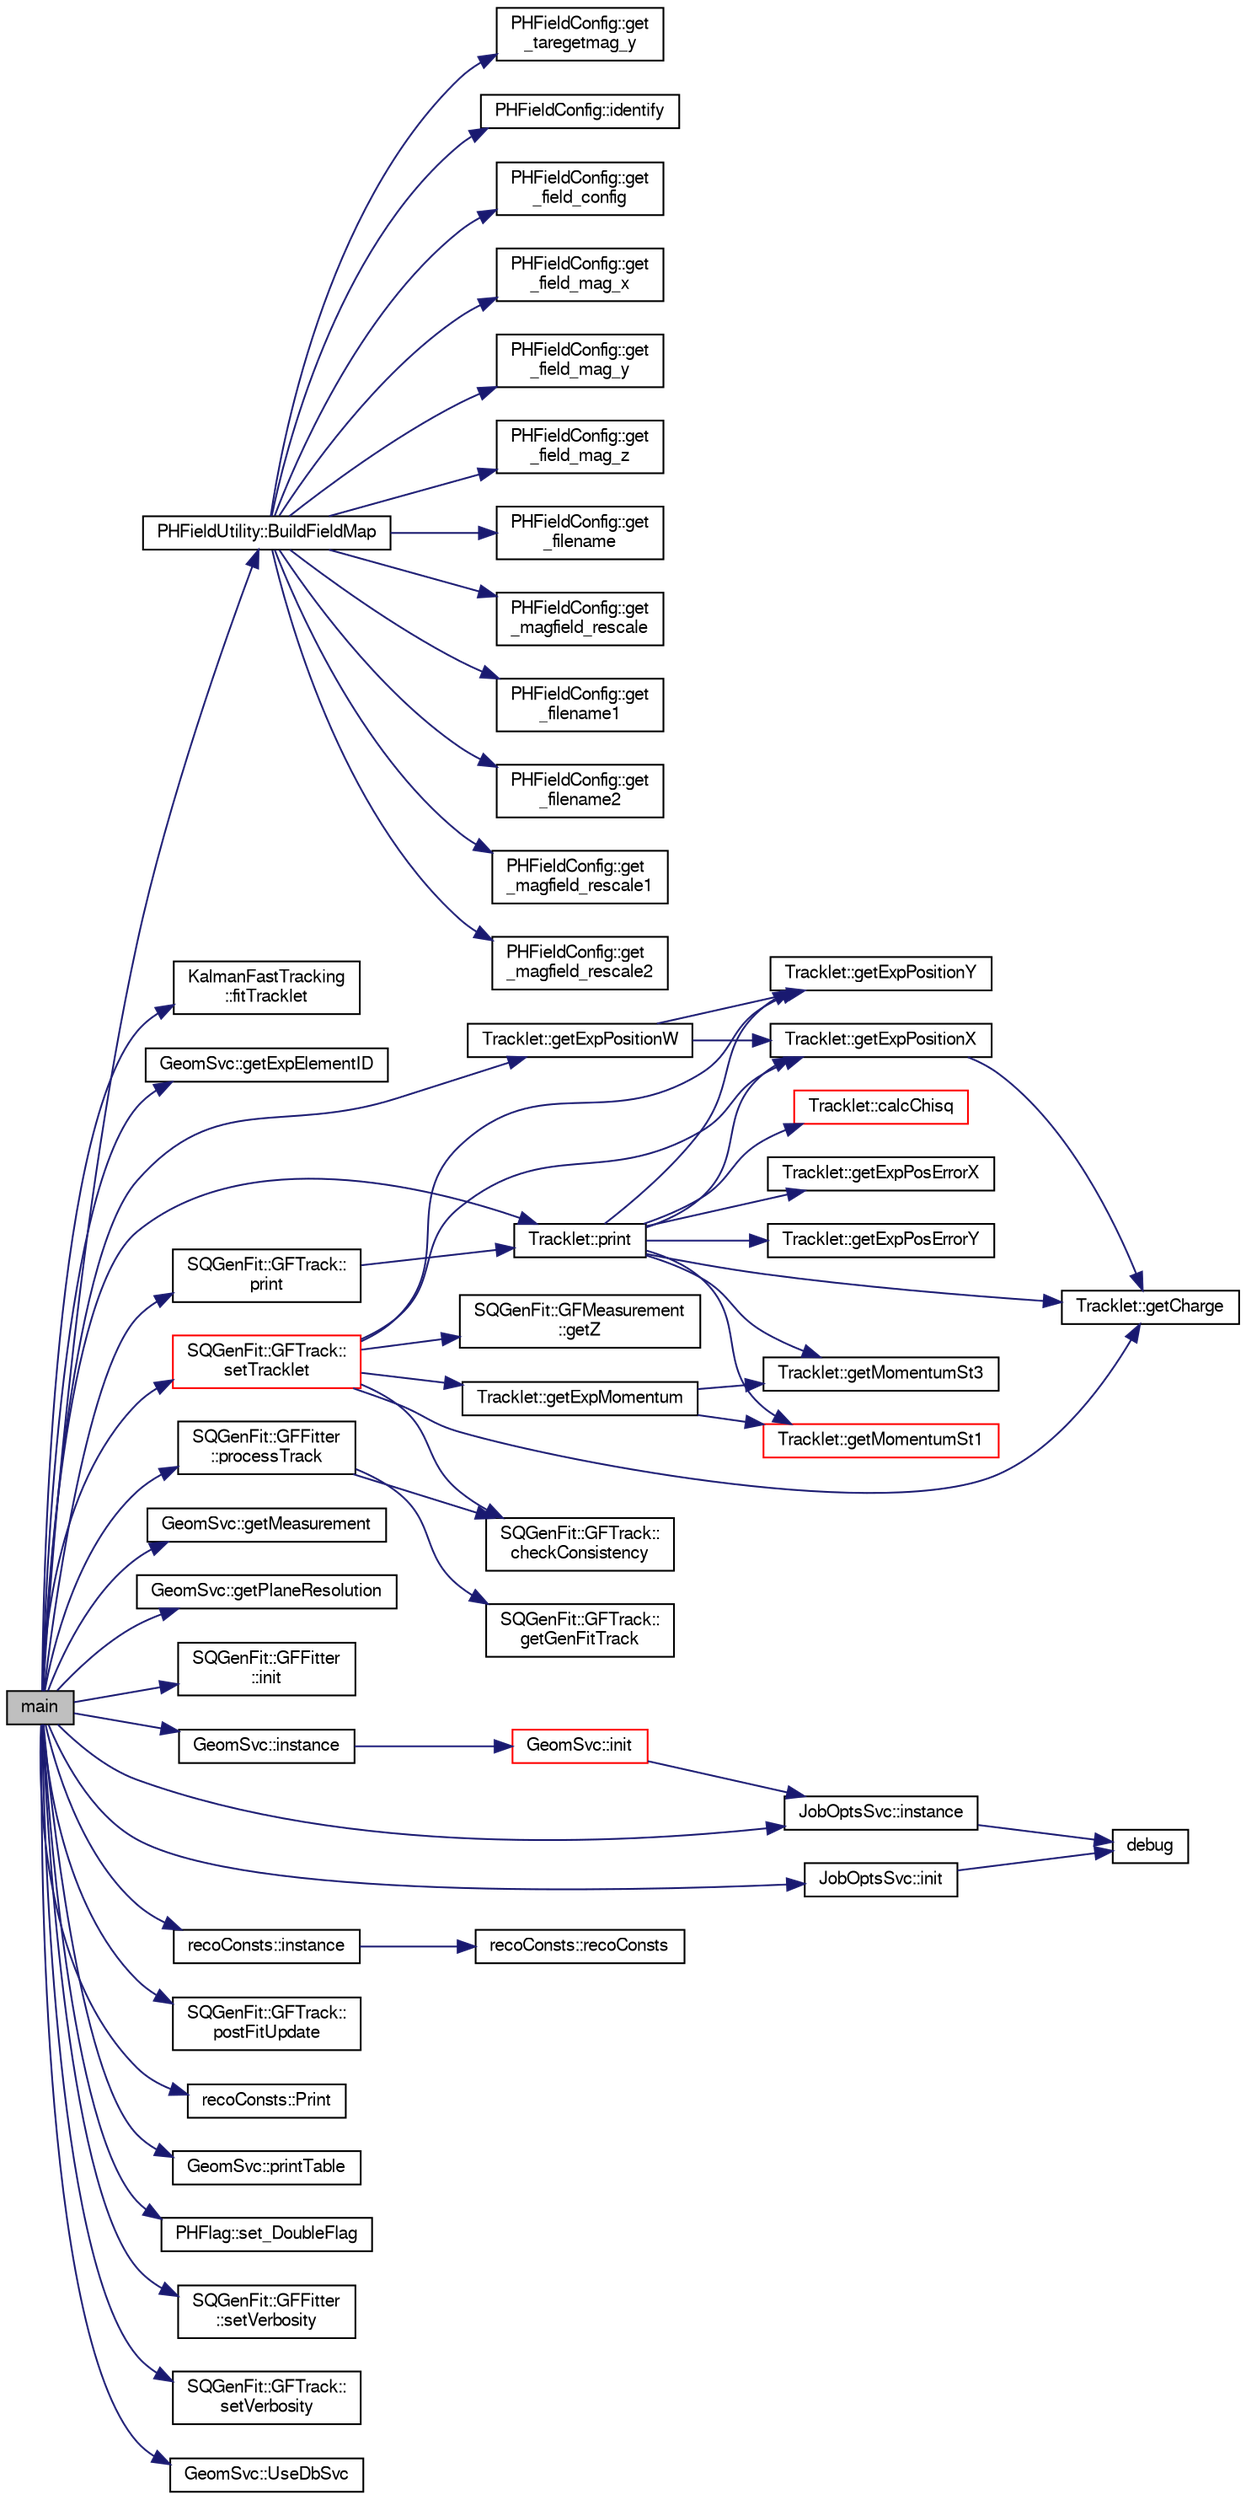 digraph "main"
{
  bgcolor="transparent";
  edge [fontname="FreeSans",fontsize="10",labelfontname="FreeSans",labelfontsize="10"];
  node [fontname="FreeSans",fontsize="10",shape=record];
  rankdir="LR";
  Node1 [label="main",height=0.2,width=0.4,color="black", fillcolor="grey75", style="filled" fontcolor="black"];
  Node1 -> Node2 [color="midnightblue",fontsize="10",style="solid",fontname="FreeSans"];
  Node2 [label="PHFieldUtility::BuildFieldMap",height=0.2,width=0.4,color="black",URL="$df/d4d/classPHFieldUtility.html#af731a02ce323b6a94e98279f2b93c124",tooltip="Build or build field map with a configuration object. "];
  Node2 -> Node3 [color="midnightblue",fontsize="10",style="solid",fontname="FreeSans"];
  Node3 [label="PHFieldConfig::identify",height=0.2,width=0.4,color="black",URL="$d9/d8c/classPHFieldConfig.html#a654b7e3f5258ab82dc39484d2f51c036"];
  Node2 -> Node4 [color="midnightblue",fontsize="10",style="solid",fontname="FreeSans"];
  Node4 [label="PHFieldConfig::get\l_field_config",height=0.2,width=0.4,color="black",URL="$d9/d8c/classPHFieldConfig.html#a2287bc9abae8496edabb7f5ac9e033f4"];
  Node2 -> Node5 [color="midnightblue",fontsize="10",style="solid",fontname="FreeSans"];
  Node5 [label="PHFieldConfig::get\l_field_mag_x",height=0.2,width=0.4,color="black",URL="$d9/d8c/classPHFieldConfig.html#aa2addffe68d9122c30aa8e2c1f05b59e",tooltip="field value in Tesla for uniform field model ONLY for PHFieldConfig_v2 "];
  Node2 -> Node6 [color="midnightblue",fontsize="10",style="solid",fontname="FreeSans"];
  Node6 [label="PHFieldConfig::get\l_field_mag_y",height=0.2,width=0.4,color="black",URL="$d9/d8c/classPHFieldConfig.html#adb0a653763be8070f91d15c9b8bee140",tooltip="field value in Tesla for uniform field model ONLY for PHFieldConfig_v2 "];
  Node2 -> Node7 [color="midnightblue",fontsize="10",style="solid",fontname="FreeSans"];
  Node7 [label="PHFieldConfig::get\l_field_mag_z",height=0.2,width=0.4,color="black",URL="$d9/d8c/classPHFieldConfig.html#a92120db0bf169fe69286812846290024",tooltip="field value in Tesla for uniform field model ONLY for PHFieldConfig_v2 "];
  Node2 -> Node8 [color="midnightblue",fontsize="10",style="solid",fontname="FreeSans"];
  Node8 [label="PHFieldConfig::get\l_filename",height=0.2,width=0.4,color="black",URL="$d9/d8c/classPHFieldConfig.html#ac2d252a6d762ef9bfcde0b3aa14ee06c"];
  Node2 -> Node9 [color="midnightblue",fontsize="10",style="solid",fontname="FreeSans"];
  Node9 [label="PHFieldConfig::get\l_magfield_rescale",height=0.2,width=0.4,color="black",URL="$d9/d8c/classPHFieldConfig.html#a799555656757d8288161e1fcd82165fa"];
  Node2 -> Node10 [color="midnightblue",fontsize="10",style="solid",fontname="FreeSans"];
  Node10 [label="PHFieldConfig::get\l_filename1",height=0.2,width=0.4,color="black",URL="$d9/d8c/classPHFieldConfig.html#a7f21e9c7ab55a08b0562e6bceeee71b8",tooltip="field value in Tesla for target field model ONLY for PHFieldConfig_v3 "];
  Node2 -> Node11 [color="midnightblue",fontsize="10",style="solid",fontname="FreeSans"];
  Node11 [label="PHFieldConfig::get\l_filename2",height=0.2,width=0.4,color="black",URL="$d9/d8c/classPHFieldConfig.html#af23e61576a09b09629718fc4bb3488b7"];
  Node2 -> Node12 [color="midnightblue",fontsize="10",style="solid",fontname="FreeSans"];
  Node12 [label="PHFieldConfig::get\l_magfield_rescale1",height=0.2,width=0.4,color="black",URL="$d9/d8c/classPHFieldConfig.html#a4a5c15170287dff90cf40124f3d6e933",tooltip="field value in Tesla for uniform field model ONLY for PHFieldConfig_v3 "];
  Node2 -> Node13 [color="midnightblue",fontsize="10",style="solid",fontname="FreeSans"];
  Node13 [label="PHFieldConfig::get\l_magfield_rescale2",height=0.2,width=0.4,color="black",URL="$d9/d8c/classPHFieldConfig.html#ac7ab87363434c9a7fe178b1ac2535cef",tooltip="field value in Tesla for uniform field model ONLY for PHFieldConfig_v3 "];
  Node2 -> Node14 [color="midnightblue",fontsize="10",style="solid",fontname="FreeSans"];
  Node14 [label="PHFieldConfig::get\l_taregetmag_y",height=0.2,width=0.4,color="black",URL="$d9/d8c/classPHFieldConfig.html#af61565f27edc9deaa2df2972bd7a0bec",tooltip="field value in Tesla for target field model ONLY for PHFieldConfig_v3 "];
  Node1 -> Node15 [color="midnightblue",fontsize="10",style="solid",fontname="FreeSans"];
  Node15 [label="KalmanFastTracking\l::fitTracklet",height=0.2,width=0.4,color="black",URL="$d3/d46/classKalmanFastTracking.html#a4b2ba1b9863eed906c3b6746cc9fa88b"];
  Node1 -> Node16 [color="midnightblue",fontsize="10",style="solid",fontname="FreeSans"];
  Node16 [label="GeomSvc::getExpElementID",height=0.2,width=0.4,color="black",URL="$d0/da0/classGeomSvc.html#aa473fe84216b361eab68967a0d41e30f"];
  Node1 -> Node17 [color="midnightblue",fontsize="10",style="solid",fontname="FreeSans"];
  Node17 [label="Tracklet::getExpPositionW",height=0.2,width=0.4,color="black",URL="$d2/d26/classTracklet.html#ab125c1619403036725588cd05b653407"];
  Node17 -> Node18 [color="midnightblue",fontsize="10",style="solid",fontname="FreeSans"];
  Node18 [label="Tracklet::getExpPositionX",height=0.2,width=0.4,color="black",URL="$d2/d26/classTracklet.html#a34dc65d53a8d13dd4f2cf35ee7f24573"];
  Node18 -> Node19 [color="midnightblue",fontsize="10",style="solid",fontname="FreeSans"];
  Node19 [label="Tracklet::getCharge",height=0.2,width=0.4,color="black",URL="$d2/d26/classTracklet.html#a1f2be06375c110356dabc35f1033ea73"];
  Node17 -> Node20 [color="midnightblue",fontsize="10",style="solid",fontname="FreeSans"];
  Node20 [label="Tracklet::getExpPositionY",height=0.2,width=0.4,color="black",URL="$d2/d26/classTracklet.html#acfa229de89a95c51f515f9fec5763108"];
  Node1 -> Node21 [color="midnightblue",fontsize="10",style="solid",fontname="FreeSans"];
  Node21 [label="GeomSvc::getMeasurement",height=0.2,width=0.4,color="black",URL="$d0/da0/classGeomSvc.html#a5a50feb4de0351f6d3d739dbc66d6247",tooltip="Convert the detectorID and elementID to the actual hit position. "];
  Node1 -> Node22 [color="midnightblue",fontsize="10",style="solid",fontname="FreeSans"];
  Node22 [label="GeomSvc::getPlaneResolution",height=0.2,width=0.4,color="black",URL="$d0/da0/classGeomSvc.html#ab24b24f8545dab241ef926371741ac71"];
  Node1 -> Node23 [color="midnightblue",fontsize="10",style="solid",fontname="FreeSans"];
  Node23 [label="SQGenFit::GFFitter\l::init",height=0.2,width=0.4,color="black",URL="$d8/d77/classSQGenFit_1_1GFFitter.html#a026d1abff9900b98f280d5841af39115"];
  Node1 -> Node24 [color="midnightblue",fontsize="10",style="solid",fontname="FreeSans"];
  Node24 [label="JobOptsSvc::init",height=0.2,width=0.4,color="black",URL="$d8/d62/classJobOptsSvc.html#ab1a24bb7210869b6309896e120361d20",tooltip="Initialization with defaults. "];
  Node24 -> Node25 [color="midnightblue",fontsize="10",style="solid",fontname="FreeSans"];
  Node25 [label="debug",height=0.2,width=0.4,color="black",URL="$dd/d23/JobOptsSvc_8cxx.html#a71e70a8ecc08c35494b083076d2ace7b"];
  Node1 -> Node26 [color="midnightblue",fontsize="10",style="solid",fontname="FreeSans"];
  Node26 [label="recoConsts::instance",height=0.2,width=0.4,color="black",URL="$d8/d14/classrecoConsts.html#ae69a5c29a7199ba16d0e537158618802"];
  Node26 -> Node27 [color="midnightblue",fontsize="10",style="solid",fontname="FreeSans"];
  Node27 [label="recoConsts::recoConsts",height=0.2,width=0.4,color="black",URL="$d8/d14/classrecoConsts.html#ae882d6adc62f783ec78114fe3dee3c24"];
  Node1 -> Node28 [color="midnightblue",fontsize="10",style="solid",fontname="FreeSans"];
  Node28 [label="JobOptsSvc::instance",height=0.2,width=0.4,color="black",URL="$d8/d62/classJobOptsSvc.html#aeb0d694dc08274aa90b0d6b1ee8384cb",tooltip="singlton instance "];
  Node28 -> Node25 [color="midnightblue",fontsize="10",style="solid",fontname="FreeSans"];
  Node1 -> Node29 [color="midnightblue",fontsize="10",style="solid",fontname="FreeSans"];
  Node29 [label="GeomSvc::instance",height=0.2,width=0.4,color="black",URL="$d0/da0/classGeomSvc.html#a2b7ecf5467120206b9479654c48ad7c4",tooltip="singlton instance "];
  Node29 -> Node30 [color="midnightblue",fontsize="10",style="solid",fontname="FreeSans"];
  Node30 [label="GeomSvc::init",height=0.2,width=0.4,color="red",URL="$d0/da0/classGeomSvc.html#a96ec4efc82cbaed0b5623e4dd69385b6",tooltip="Initialization, either from MySQL or from ascii file. "];
  Node30 -> Node28 [color="midnightblue",fontsize="10",style="solid",fontname="FreeSans"];
  Node1 -> Node31 [color="midnightblue",fontsize="10",style="solid",fontname="FreeSans"];
  Node31 [label="SQGenFit::GFTrack::\lpostFitUpdate",height=0.2,width=0.4,color="black",URL="$d2/d6b/classSQGenFit_1_1GFTrack.html#a2e82f17d76cfb0e2f1b74e7199a42168"];
  Node1 -> Node32 [color="midnightblue",fontsize="10",style="solid",fontname="FreeSans"];
  Node32 [label="recoConsts::Print",height=0.2,width=0.4,color="black",URL="$d8/d14/classrecoConsts.html#a5502a14fdb8433de15c2e71351f281d6"];
  Node1 -> Node33 [color="midnightblue",fontsize="10",style="solid",fontname="FreeSans"];
  Node33 [label="SQGenFit::GFTrack::\lprint",height=0.2,width=0.4,color="black",URL="$d2/d6b/classSQGenFit_1_1GFTrack.html#a11e6a9fba368ce5f8116ad4d660e4c52"];
  Node33 -> Node34 [color="midnightblue",fontsize="10",style="solid",fontname="FreeSans"];
  Node34 [label="Tracklet::print",height=0.2,width=0.4,color="black",URL="$d2/d26/classTracklet.html#ae35d72a1a17879f996f97a31df948db4"];
  Node34 -> Node35 [color="midnightblue",fontsize="10",style="solid",fontname="FreeSans"];
  Node35 [label="Tracklet::calcChisq",height=0.2,width=0.4,color="red",URL="$d2/d26/classTracklet.html#af4572336b769b0e1f0b2d679887bab5d"];
  Node34 -> Node36 [color="midnightblue",fontsize="10",style="solid",fontname="FreeSans"];
  Node36 [label="Tracklet::getMomentumSt1",height=0.2,width=0.4,color="red",URL="$d2/d26/classTracklet.html#ac310f24d1ee58a7399dc27adda34631c"];
  Node34 -> Node37 [color="midnightblue",fontsize="10",style="solid",fontname="FreeSans"];
  Node37 [label="Tracklet::getMomentumSt3",height=0.2,width=0.4,color="black",URL="$d2/d26/classTracklet.html#ae9796a5b5b679759493927b0e5a38f7e"];
  Node34 -> Node19 [color="midnightblue",fontsize="10",style="solid",fontname="FreeSans"];
  Node34 -> Node18 [color="midnightblue",fontsize="10",style="solid",fontname="FreeSans"];
  Node34 -> Node38 [color="midnightblue",fontsize="10",style="solid",fontname="FreeSans"];
  Node38 [label="Tracklet::getExpPosErrorX",height=0.2,width=0.4,color="black",URL="$d2/d26/classTracklet.html#ad25a91b7c2a619e3b9a59358626b181b"];
  Node34 -> Node20 [color="midnightblue",fontsize="10",style="solid",fontname="FreeSans"];
  Node34 -> Node39 [color="midnightblue",fontsize="10",style="solid",fontname="FreeSans"];
  Node39 [label="Tracklet::getExpPosErrorY",height=0.2,width=0.4,color="black",URL="$d2/d26/classTracklet.html#ae1ac06ed407411fa5aedd42e5ca1d710"];
  Node1 -> Node34 [color="midnightblue",fontsize="10",style="solid",fontname="FreeSans"];
  Node1 -> Node40 [color="midnightblue",fontsize="10",style="solid",fontname="FreeSans"];
  Node40 [label="GeomSvc::printTable",height=0.2,width=0.4,color="black",URL="$d0/da0/classGeomSvc.html#a06eef790314a92502f823553f388ba5e"];
  Node1 -> Node41 [color="midnightblue",fontsize="10",style="solid",fontname="FreeSans"];
  Node41 [label="SQGenFit::GFFitter\l::processTrack",height=0.2,width=0.4,color="black",URL="$d8/d77/classSQGenFit_1_1GFFitter.html#ad51fae247e8bb6cf75b6d82d230403c2"];
  Node41 -> Node42 [color="midnightblue",fontsize="10",style="solid",fontname="FreeSans"];
  Node42 [label="SQGenFit::GFTrack::\lcheckConsistency",height=0.2,width=0.4,color="black",URL="$d2/d6b/classSQGenFit_1_1GFTrack.html#af507321c9368e0da4ef4c58f1b083303"];
  Node41 -> Node43 [color="midnightblue",fontsize="10",style="solid",fontname="FreeSans"];
  Node43 [label="SQGenFit::GFTrack::\lgetGenFitTrack",height=0.2,width=0.4,color="black",URL="$d2/d6b/classSQGenFit_1_1GFTrack.html#ad1a13fb7a5330e2c48d7666dd13d7d57"];
  Node1 -> Node44 [color="midnightblue",fontsize="10",style="solid",fontname="FreeSans"];
  Node44 [label="PHFlag::set_DoubleFlag",height=0.2,width=0.4,color="black",URL="$d1/da8/classPHFlag.html#a64f8c67e9313e5cecdbed51f747026da"];
  Node1 -> Node45 [color="midnightblue",fontsize="10",style="solid",fontname="FreeSans"];
  Node45 [label="SQGenFit::GFTrack::\lsetTracklet",height=0.2,width=0.4,color="red",URL="$d2/d6b/classSQGenFit_1_1GFTrack.html#aa12a74dbecdfcb395e1e3b44859ce6b8"];
  Node45 -> Node19 [color="midnightblue",fontsize="10",style="solid",fontname="FreeSans"];
  Node45 -> Node46 [color="midnightblue",fontsize="10",style="solid",fontname="FreeSans"];
  Node46 [label="Tracklet::getExpMomentum",height=0.2,width=0.4,color="black",URL="$d2/d26/classTracklet.html#acb810c814bd5881c5d723158f2f349d7"];
  Node46 -> Node36 [color="midnightblue",fontsize="10",style="solid",fontname="FreeSans"];
  Node46 -> Node37 [color="midnightblue",fontsize="10",style="solid",fontname="FreeSans"];
  Node45 -> Node18 [color="midnightblue",fontsize="10",style="solid",fontname="FreeSans"];
  Node45 -> Node20 [color="midnightblue",fontsize="10",style="solid",fontname="FreeSans"];
  Node45 -> Node47 [color="midnightblue",fontsize="10",style="solid",fontname="FreeSans"];
  Node47 [label="SQGenFit::GFMeasurement\l::getZ",height=0.2,width=0.4,color="black",URL="$d4/d9d/classSQGenFit_1_1GFMeasurement.html#aeb80fc6239682770165f1094a78e6ff7"];
  Node45 -> Node42 [color="midnightblue",fontsize="10",style="solid",fontname="FreeSans"];
  Node1 -> Node48 [color="midnightblue",fontsize="10",style="solid",fontname="FreeSans"];
  Node48 [label="SQGenFit::GFFitter\l::setVerbosity",height=0.2,width=0.4,color="black",URL="$d8/d77/classSQGenFit_1_1GFFitter.html#a0fa66caee672974c2f0ef8e0d772d2f7"];
  Node1 -> Node49 [color="midnightblue",fontsize="10",style="solid",fontname="FreeSans"];
  Node49 [label="SQGenFit::GFTrack::\lsetVerbosity",height=0.2,width=0.4,color="black",URL="$d2/d6b/classSQGenFit_1_1GFTrack.html#a2a0f27f6d51c7ebf4c9fca7f9d7e19ce"];
  Node1 -> Node50 [color="midnightblue",fontsize="10",style="solid",fontname="FreeSans"];
  Node50 [label="GeomSvc::UseDbSvc",height=0.2,width=0.4,color="black",URL="$d0/da0/classGeomSvc.html#a5c51613529dae6339bb35eb99e81f758"];
}
